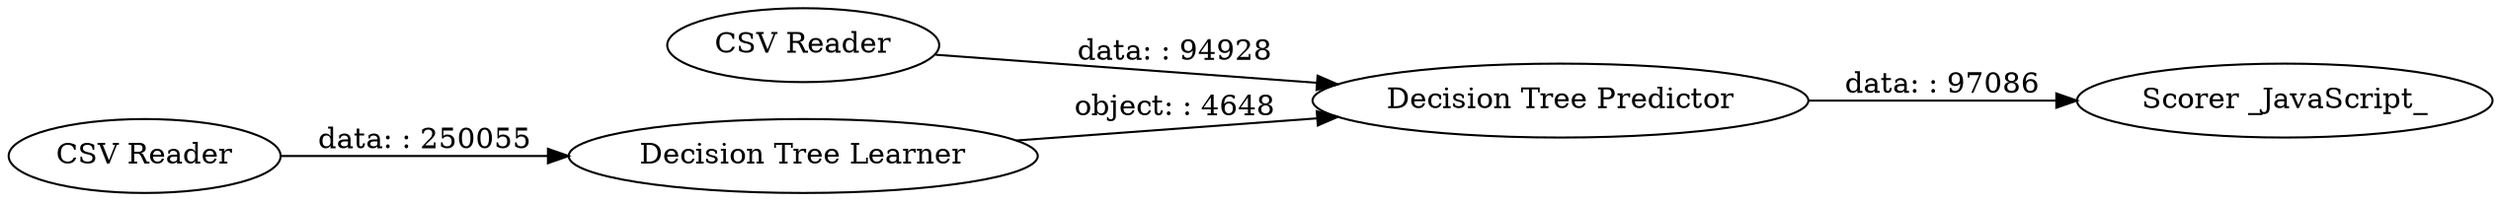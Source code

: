 digraph {
	"-1933248835061221650_5" [label="Decision Tree Learner"]
	"-1933248835061221650_2" [label="CSV Reader"]
	"-1933248835061221650_9" [label="Scorer _JavaScript_"]
	"-1933248835061221650_1" [label="CSV Reader"]
	"-1933248835061221650_4" [label="Decision Tree Predictor"]
	"-1933248835061221650_4" -> "-1933248835061221650_9" [label="data: : 97086"]
	"-1933248835061221650_5" -> "-1933248835061221650_4" [label="object: : 4648"]
	"-1933248835061221650_1" -> "-1933248835061221650_5" [label="data: : 250055"]
	"-1933248835061221650_2" -> "-1933248835061221650_4" [label="data: : 94928"]
	rankdir=LR
}
